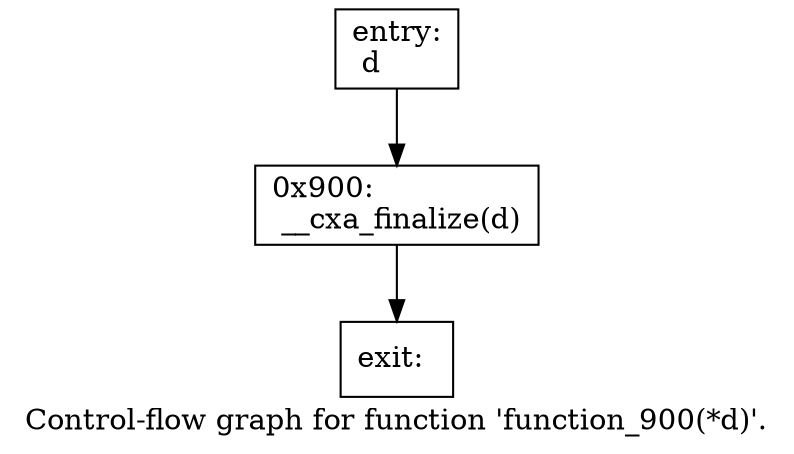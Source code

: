 digraph "Control-flow graph for function 'function_900(*d)'." {
  label="Control-flow graph for function 'function_900(*d)'.";
  node [shape=record];

  Node06F9E450 [label="{entry:\l  d\l}"];
  Node06F9E450 -> Node06F9E528;
  Node06F9E528 [label="{0x900:\l  __cxa_finalize(d)\l}"];
  Node06F9E528 -> Node06F9E4E0;
  Node06F9E4E0 [label="{exit:\l}"];

}
